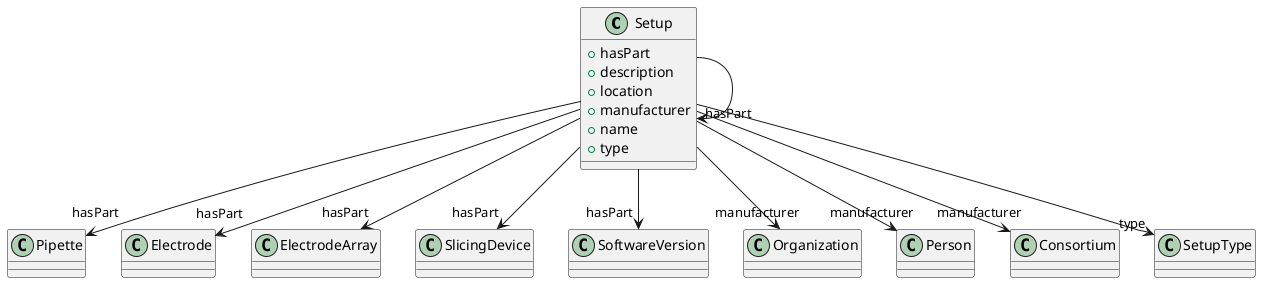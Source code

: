 @startuml
class Setup {
+hasPart
+description
+location
+manufacturer
+name
+type

}
Setup -d-> "hasPart" Pipette
Setup -d-> "hasPart" Electrode
Setup -d-> "hasPart" ElectrodeArray
Setup -d-> "hasPart" SlicingDevice
Setup -d-> "hasPart" Setup
Setup -d-> "hasPart" SoftwareVersion
Setup -d-> "manufacturer" Organization
Setup -d-> "manufacturer" Person
Setup -d-> "manufacturer" Consortium
Setup -d-> "type" SetupType

@enduml